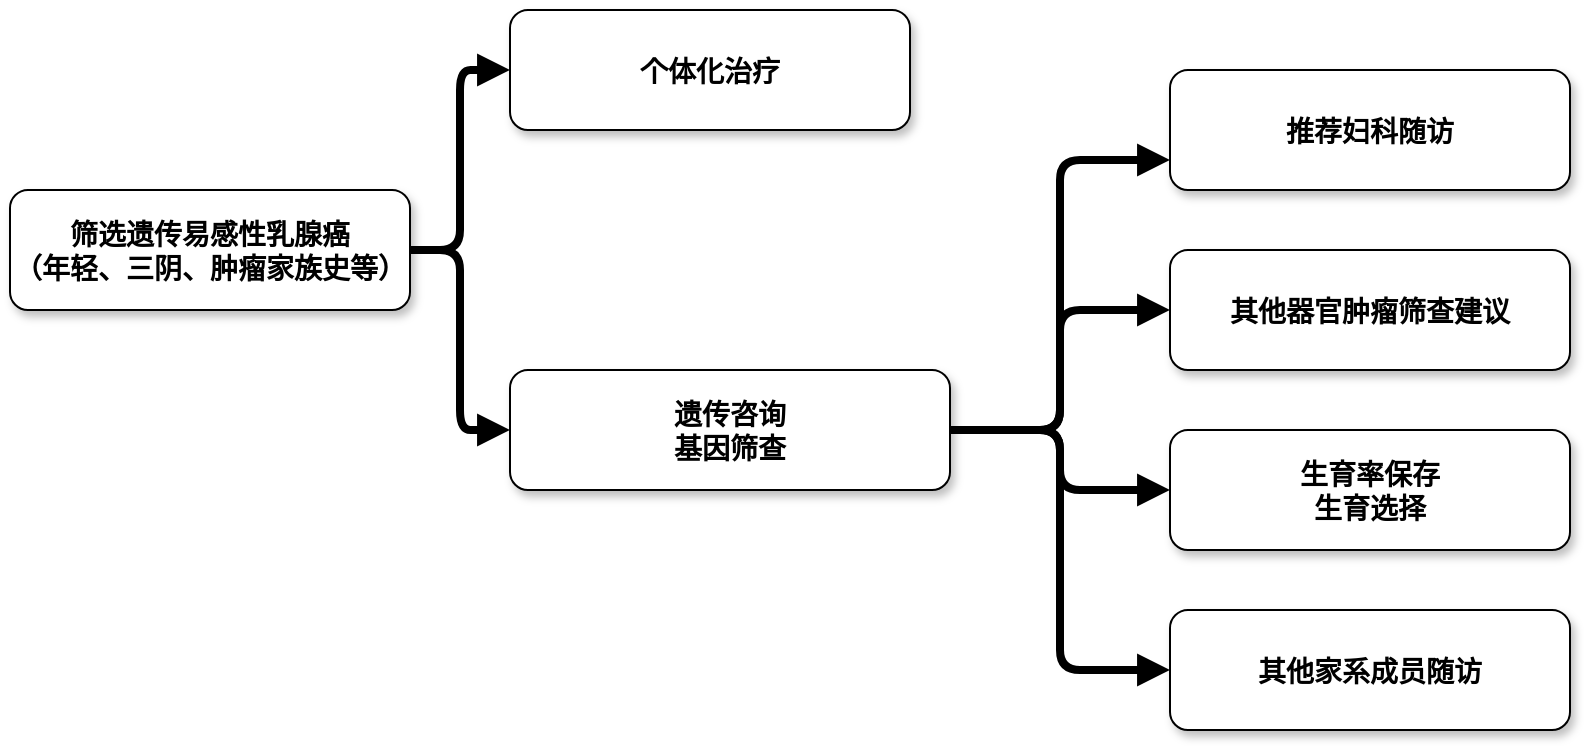 <mxfile version="24.7.7">
  <diagram name="Page-1" id="97916047-d0de-89f5-080d-49f4d83e522f">
    <mxGraphModel dx="1222" dy="1886.5" grid="1" gridSize="10" guides="1" tooltips="1" connect="1" arrows="0" fold="1" page="1" pageScale="1.5" pageWidth="1169" pageHeight="827" background="none" math="0" shadow="0">
      <root>
        <mxCell id="0" />
        <mxCell id="1" parent="0" />
        <mxCell id="eSapwcark3400P_31Arm-56" style="edgeStyle=orthogonalEdgeStyle;rounded=1;orthogonalLoop=1;jettySize=auto;html=1;exitX=1;exitY=0.5;exitDx=0;exitDy=0;entryX=0;entryY=0.5;entryDx=0;entryDy=0;strokeColor=default;strokeWidth=4;align=center;verticalAlign=middle;fontFamily=Helvetica;fontSize=11;fontColor=default;fontStyle=1;labelBackgroundColor=default;elbow=vertical;endArrow=block;endFill=1;" edge="1" parent="1" source="2" target="7">
          <mxGeometry relative="1" as="geometry" />
        </mxCell>
        <mxCell id="2" value="筛选遗传易感性乳腺癌&#xa;（年轻、三阴、肿瘤家族史等）" style="rounded=1;shadow=1;fontStyle=1;fontSize=14;" parent="1" vertex="1">
          <mxGeometry x="40" y="60" width="200" height="60" as="geometry" />
        </mxCell>
        <mxCell id="3" value="遗传咨询&#xa;基因筛查" style="rounded=1;shadow=1;fontStyle=1;fontSize=14;" parent="1" vertex="1">
          <mxGeometry x="290" y="150" width="220" height="60" as="geometry" />
        </mxCell>
        <mxCell id="7" value="个体化治疗" style="rounded=1;shadow=1;fontStyle=1;fontSize=14;" parent="1" vertex="1">
          <mxGeometry x="290" y="-30" width="200" height="60" as="geometry" />
        </mxCell>
        <mxCell id="8" value="推荐妇科随访" style="rounded=1;shadow=1;fontStyle=1;fontSize=14;" parent="1" vertex="1">
          <mxGeometry x="620" width="200" height="60" as="geometry" />
        </mxCell>
        <mxCell id="13" value="生育率保存&#xa;生育选择" style="rounded=1;shadow=1;fontStyle=1;fontSize=14;" parent="1" vertex="1">
          <mxGeometry x="620" y="180" width="200" height="60" as="geometry" />
        </mxCell>
        <mxCell id="18" value="其他家系成员随访" style="rounded=1;shadow=1;fontStyle=1;fontSize=14;" parent="1" vertex="1">
          <mxGeometry x="620" y="270" width="200" height="60" as="geometry" />
        </mxCell>
        <mxCell id="23" value="其他器官肿瘤筛查建议" style="rounded=1;shadow=1;fontStyle=1;fontSize=14;" parent="1" vertex="1">
          <mxGeometry x="620" y="90" width="200" height="60" as="geometry" />
        </mxCell>
        <mxCell id="29" value="" style="edgeStyle=orthogonalEdgeStyle;elbow=vertical;strokeWidth=4;endArrow=block;endFill=1;fontStyle=1;orthogonal=1;entryX=0;entryY=0.5;entryDx=0;entryDy=0;" parent="1" source="2" target="3" edge="1">
          <mxGeometry width="100" height="100" relative="1" as="geometry">
            <mxPoint x="22" y="265.5" as="sourcePoint" />
            <mxPoint x="122" y="165.5" as="targetPoint" />
          </mxGeometry>
        </mxCell>
        <mxCell id="34" value="" style="edgeStyle=orthogonalEdgeStyle;elbow=vertical;strokeWidth=4;endArrow=block;endFill=1;fontStyle=1;orthogonal=1;entryX=0;entryY=0.75;entryDx=0;entryDy=0;" parent="1" source="3" target="8" edge="1">
          <mxGeometry width="100" height="100" relative="1" as="geometry">
            <mxPoint x="22" y="265.5" as="sourcePoint" />
            <mxPoint x="122" y="165.5" as="targetPoint" />
          </mxGeometry>
        </mxCell>
        <mxCell id="37" value="" style="edgeStyle=orthogonalEdgeStyle;elbow=vertical;strokeWidth=4;endArrow=block;endFill=1;fontStyle=1;orthogonal=1;" parent="1" source="3" target="23" edge="1">
          <mxGeometry width="100" height="100" relative="1" as="geometry">
            <mxPoint x="22" y="265.5" as="sourcePoint" />
            <mxPoint x="122" y="165.5" as="targetPoint" />
          </mxGeometry>
        </mxCell>
        <mxCell id="54" value="" style="edgeStyle=orthogonalEdgeStyle;elbow=vertical;strokeWidth=4;endArrow=block;endFill=1;fontStyle=1;orthogonal=1;" parent="1" source="3" target="13" edge="1">
          <mxGeometry width="100" height="100" relative="1" as="geometry">
            <mxPoint x="22" y="265.5" as="sourcePoint" />
            <mxPoint x="122" y="165.5" as="targetPoint" />
          </mxGeometry>
        </mxCell>
        <mxCell id="55" value="" style="edgeStyle=orthogonalEdgeStyle;elbow=vertical;strokeWidth=4;endArrow=block;endFill=1;fontStyle=1;orthogonal=1;entryX=0;entryY=0.5;entryDx=0;entryDy=0;" parent="1" source="3" target="18" edge="1">
          <mxGeometry width="100" height="100" relative="1" as="geometry">
            <mxPoint x="22" y="265.5" as="sourcePoint" />
            <mxPoint x="122" y="165.5" as="targetPoint" />
          </mxGeometry>
        </mxCell>
      </root>
    </mxGraphModel>
  </diagram>
</mxfile>
